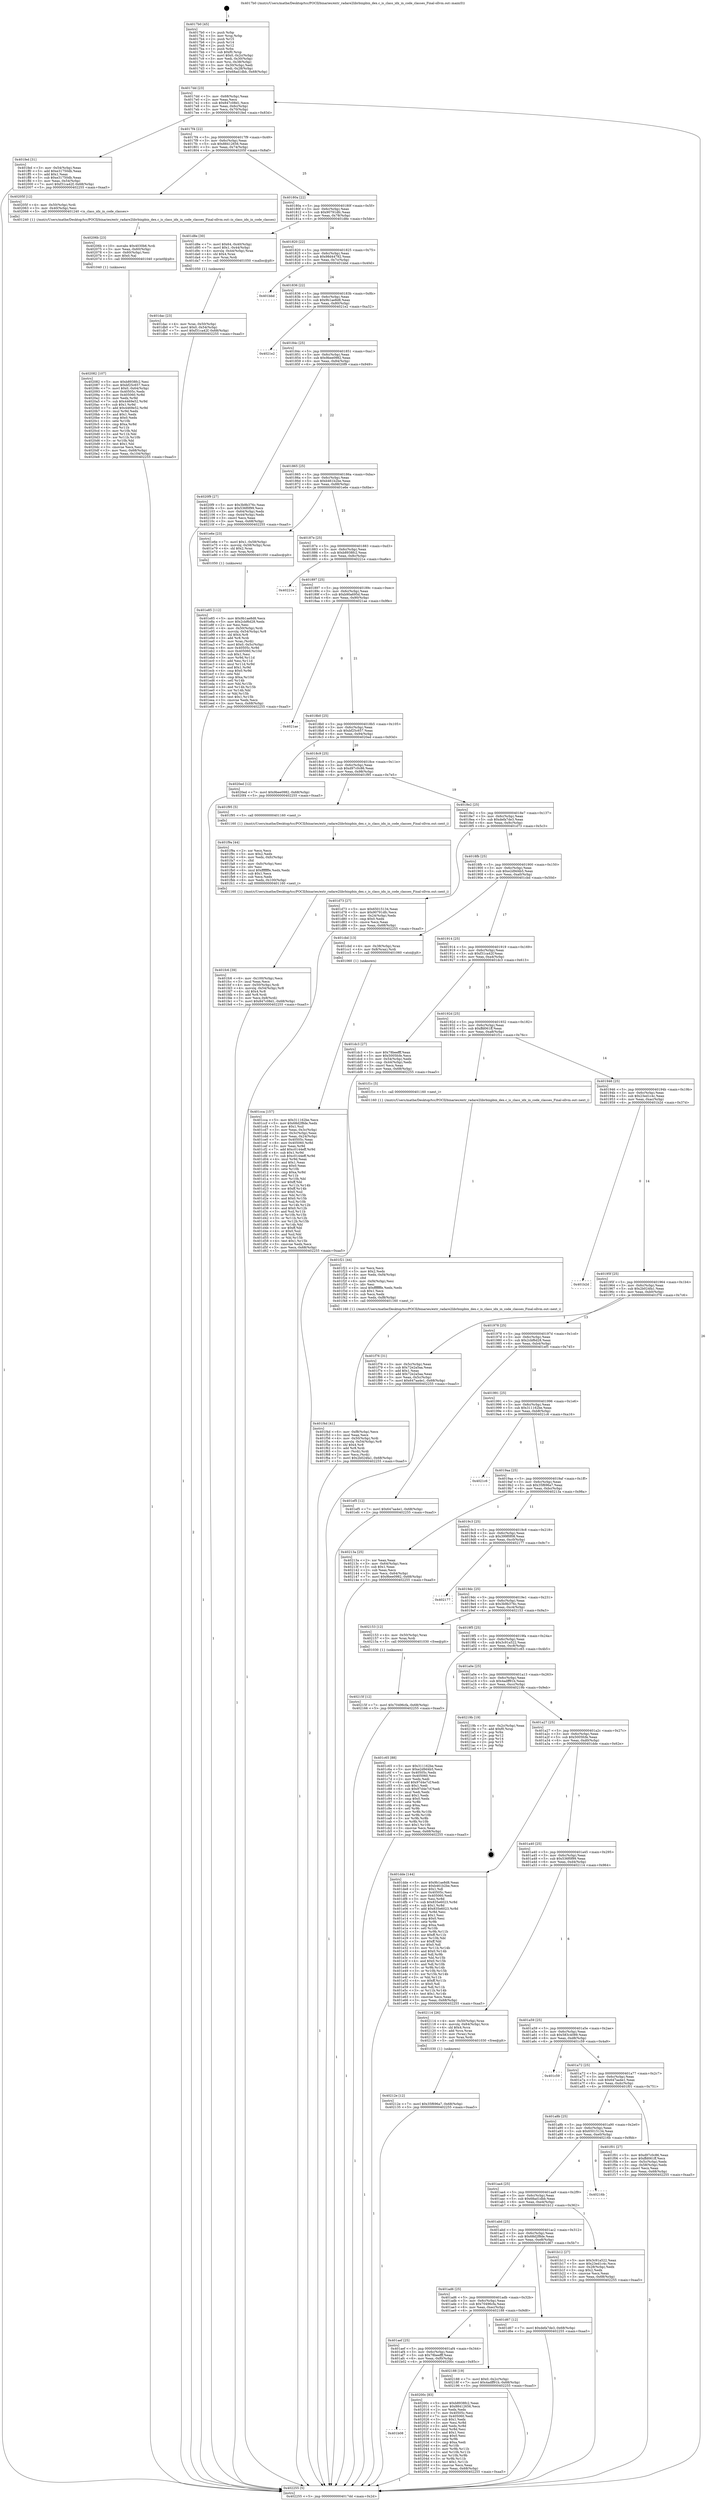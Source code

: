 digraph "0x4017b0" {
  label = "0x4017b0 (/mnt/c/Users/mathe/Desktop/tcc/POCII/binaries/extr_radare2librbinpbin_dex.c_is_class_idx_in_code_classes_Final-ollvm.out::main(0))"
  labelloc = "t"
  node[shape=record]

  Entry [label="",width=0.3,height=0.3,shape=circle,fillcolor=black,style=filled]
  "0x4017dd" [label="{
     0x4017dd [23]\l
     | [instrs]\l
     &nbsp;&nbsp;0x4017dd \<+3\>: mov -0x68(%rbp),%eax\l
     &nbsp;&nbsp;0x4017e0 \<+2\>: mov %eax,%ecx\l
     &nbsp;&nbsp;0x4017e2 \<+6\>: sub $0x847c08d1,%ecx\l
     &nbsp;&nbsp;0x4017e8 \<+3\>: mov %eax,-0x6c(%rbp)\l
     &nbsp;&nbsp;0x4017eb \<+3\>: mov %ecx,-0x70(%rbp)\l
     &nbsp;&nbsp;0x4017ee \<+6\>: je 0000000000401fed \<main+0x83d\>\l
  }"]
  "0x401fed" [label="{
     0x401fed [31]\l
     | [instrs]\l
     &nbsp;&nbsp;0x401fed \<+3\>: mov -0x54(%rbp),%eax\l
     &nbsp;&nbsp;0x401ff0 \<+5\>: add $0xe31750db,%eax\l
     &nbsp;&nbsp;0x401ff5 \<+3\>: add $0x1,%eax\l
     &nbsp;&nbsp;0x401ff8 \<+5\>: sub $0xe31750db,%eax\l
     &nbsp;&nbsp;0x401ffd \<+3\>: mov %eax,-0x54(%rbp)\l
     &nbsp;&nbsp;0x402000 \<+7\>: movl $0xf31ca42f,-0x68(%rbp)\l
     &nbsp;&nbsp;0x402007 \<+5\>: jmp 0000000000402255 \<main+0xaa5\>\l
  }"]
  "0x4017f4" [label="{
     0x4017f4 [22]\l
     | [instrs]\l
     &nbsp;&nbsp;0x4017f4 \<+5\>: jmp 00000000004017f9 \<main+0x49\>\l
     &nbsp;&nbsp;0x4017f9 \<+3\>: mov -0x6c(%rbp),%eax\l
     &nbsp;&nbsp;0x4017fc \<+5\>: sub $0x88412656,%eax\l
     &nbsp;&nbsp;0x401801 \<+3\>: mov %eax,-0x74(%rbp)\l
     &nbsp;&nbsp;0x401804 \<+6\>: je 000000000040205f \<main+0x8af\>\l
  }"]
  Exit [label="",width=0.3,height=0.3,shape=circle,fillcolor=black,style=filled,peripheries=2]
  "0x40205f" [label="{
     0x40205f [12]\l
     | [instrs]\l
     &nbsp;&nbsp;0x40205f \<+4\>: mov -0x50(%rbp),%rdi\l
     &nbsp;&nbsp;0x402063 \<+3\>: mov -0x40(%rbp),%esi\l
     &nbsp;&nbsp;0x402066 \<+5\>: call 0000000000401240 \<is_class_idx_in_code_classes\>\l
     | [calls]\l
     &nbsp;&nbsp;0x401240 \{1\} (/mnt/c/Users/mathe/Desktop/tcc/POCII/binaries/extr_radare2librbinpbin_dex.c_is_class_idx_in_code_classes_Final-ollvm.out::is_class_idx_in_code_classes)\l
  }"]
  "0x40180a" [label="{
     0x40180a [22]\l
     | [instrs]\l
     &nbsp;&nbsp;0x40180a \<+5\>: jmp 000000000040180f \<main+0x5f\>\l
     &nbsp;&nbsp;0x40180f \<+3\>: mov -0x6c(%rbp),%eax\l
     &nbsp;&nbsp;0x401812 \<+5\>: sub $0x90791dfc,%eax\l
     &nbsp;&nbsp;0x401817 \<+3\>: mov %eax,-0x78(%rbp)\l
     &nbsp;&nbsp;0x40181a \<+6\>: je 0000000000401d8e \<main+0x5de\>\l
  }"]
  "0x40215f" [label="{
     0x40215f [12]\l
     | [instrs]\l
     &nbsp;&nbsp;0x40215f \<+7\>: movl $0x70496cfa,-0x68(%rbp)\l
     &nbsp;&nbsp;0x402166 \<+5\>: jmp 0000000000402255 \<main+0xaa5\>\l
  }"]
  "0x401d8e" [label="{
     0x401d8e [30]\l
     | [instrs]\l
     &nbsp;&nbsp;0x401d8e \<+7\>: movl $0x64,-0x40(%rbp)\l
     &nbsp;&nbsp;0x401d95 \<+7\>: movl $0x1,-0x44(%rbp)\l
     &nbsp;&nbsp;0x401d9c \<+4\>: movslq -0x44(%rbp),%rax\l
     &nbsp;&nbsp;0x401da0 \<+4\>: shl $0x4,%rax\l
     &nbsp;&nbsp;0x401da4 \<+3\>: mov %rax,%rdi\l
     &nbsp;&nbsp;0x401da7 \<+5\>: call 0000000000401050 \<malloc@plt\>\l
     | [calls]\l
     &nbsp;&nbsp;0x401050 \{1\} (unknown)\l
  }"]
  "0x401820" [label="{
     0x401820 [22]\l
     | [instrs]\l
     &nbsp;&nbsp;0x401820 \<+5\>: jmp 0000000000401825 \<main+0x75\>\l
     &nbsp;&nbsp;0x401825 \<+3\>: mov -0x6c(%rbp),%eax\l
     &nbsp;&nbsp;0x401828 \<+5\>: sub $0x98d44782,%eax\l
     &nbsp;&nbsp;0x40182d \<+3\>: mov %eax,-0x7c(%rbp)\l
     &nbsp;&nbsp;0x401830 \<+6\>: je 0000000000401bbd \<main+0x40d\>\l
  }"]
  "0x40212e" [label="{
     0x40212e [12]\l
     | [instrs]\l
     &nbsp;&nbsp;0x40212e \<+7\>: movl $0x35f696a7,-0x68(%rbp)\l
     &nbsp;&nbsp;0x402135 \<+5\>: jmp 0000000000402255 \<main+0xaa5\>\l
  }"]
  "0x401bbd" [label="{
     0x401bbd\l
  }", style=dashed]
  "0x401836" [label="{
     0x401836 [22]\l
     | [instrs]\l
     &nbsp;&nbsp;0x401836 \<+5\>: jmp 000000000040183b \<main+0x8b\>\l
     &nbsp;&nbsp;0x40183b \<+3\>: mov -0x6c(%rbp),%eax\l
     &nbsp;&nbsp;0x40183e \<+5\>: sub $0x9b1ae8d8,%eax\l
     &nbsp;&nbsp;0x401843 \<+3\>: mov %eax,-0x80(%rbp)\l
     &nbsp;&nbsp;0x401846 \<+6\>: je 00000000004021e2 \<main+0xa32\>\l
  }"]
  "0x402082" [label="{
     0x402082 [107]\l
     | [instrs]\l
     &nbsp;&nbsp;0x402082 \<+5\>: mov $0xb8938fc2,%esi\l
     &nbsp;&nbsp;0x402087 \<+5\>: mov $0xbf25c657,%ecx\l
     &nbsp;&nbsp;0x40208c \<+7\>: movl $0x0,-0x64(%rbp)\l
     &nbsp;&nbsp;0x402093 \<+7\>: mov 0x40505c,%edx\l
     &nbsp;&nbsp;0x40209a \<+8\>: mov 0x405060,%r8d\l
     &nbsp;&nbsp;0x4020a2 \<+3\>: mov %edx,%r9d\l
     &nbsp;&nbsp;0x4020a5 \<+7\>: sub $0x4469e52,%r9d\l
     &nbsp;&nbsp;0x4020ac \<+4\>: sub $0x1,%r9d\l
     &nbsp;&nbsp;0x4020b0 \<+7\>: add $0x4469e52,%r9d\l
     &nbsp;&nbsp;0x4020b7 \<+4\>: imul %r9d,%edx\l
     &nbsp;&nbsp;0x4020bb \<+3\>: and $0x1,%edx\l
     &nbsp;&nbsp;0x4020be \<+3\>: cmp $0x0,%edx\l
     &nbsp;&nbsp;0x4020c1 \<+4\>: sete %r10b\l
     &nbsp;&nbsp;0x4020c5 \<+4\>: cmp $0xa,%r8d\l
     &nbsp;&nbsp;0x4020c9 \<+4\>: setl %r11b\l
     &nbsp;&nbsp;0x4020cd \<+3\>: mov %r10b,%bl\l
     &nbsp;&nbsp;0x4020d0 \<+3\>: and %r11b,%bl\l
     &nbsp;&nbsp;0x4020d3 \<+3\>: xor %r11b,%r10b\l
     &nbsp;&nbsp;0x4020d6 \<+3\>: or %r10b,%bl\l
     &nbsp;&nbsp;0x4020d9 \<+3\>: test $0x1,%bl\l
     &nbsp;&nbsp;0x4020dc \<+3\>: cmovne %ecx,%esi\l
     &nbsp;&nbsp;0x4020df \<+3\>: mov %esi,-0x68(%rbp)\l
     &nbsp;&nbsp;0x4020e2 \<+6\>: mov %eax,-0x104(%rbp)\l
     &nbsp;&nbsp;0x4020e8 \<+5\>: jmp 0000000000402255 \<main+0xaa5\>\l
  }"]
  "0x4021e2" [label="{
     0x4021e2\l
  }", style=dashed]
  "0x40184c" [label="{
     0x40184c [25]\l
     | [instrs]\l
     &nbsp;&nbsp;0x40184c \<+5\>: jmp 0000000000401851 \<main+0xa1\>\l
     &nbsp;&nbsp;0x401851 \<+3\>: mov -0x6c(%rbp),%eax\l
     &nbsp;&nbsp;0x401854 \<+5\>: sub $0x9bee0982,%eax\l
     &nbsp;&nbsp;0x401859 \<+6\>: mov %eax,-0x84(%rbp)\l
     &nbsp;&nbsp;0x40185f \<+6\>: je 00000000004020f9 \<main+0x949\>\l
  }"]
  "0x40206b" [label="{
     0x40206b [23]\l
     | [instrs]\l
     &nbsp;&nbsp;0x40206b \<+10\>: movabs $0x4030b6,%rdi\l
     &nbsp;&nbsp;0x402075 \<+3\>: mov %eax,-0x60(%rbp)\l
     &nbsp;&nbsp;0x402078 \<+3\>: mov -0x60(%rbp),%esi\l
     &nbsp;&nbsp;0x40207b \<+2\>: mov $0x0,%al\l
     &nbsp;&nbsp;0x40207d \<+5\>: call 0000000000401040 \<printf@plt\>\l
     | [calls]\l
     &nbsp;&nbsp;0x401040 \{1\} (unknown)\l
  }"]
  "0x4020f9" [label="{
     0x4020f9 [27]\l
     | [instrs]\l
     &nbsp;&nbsp;0x4020f9 \<+5\>: mov $0x3b9b376c,%eax\l
     &nbsp;&nbsp;0x4020fe \<+5\>: mov $0x536f0f99,%ecx\l
     &nbsp;&nbsp;0x402103 \<+3\>: mov -0x64(%rbp),%edx\l
     &nbsp;&nbsp;0x402106 \<+3\>: cmp -0x44(%rbp),%edx\l
     &nbsp;&nbsp;0x402109 \<+3\>: cmovl %ecx,%eax\l
     &nbsp;&nbsp;0x40210c \<+3\>: mov %eax,-0x68(%rbp)\l
     &nbsp;&nbsp;0x40210f \<+5\>: jmp 0000000000402255 \<main+0xaa5\>\l
  }"]
  "0x401865" [label="{
     0x401865 [25]\l
     | [instrs]\l
     &nbsp;&nbsp;0x401865 \<+5\>: jmp 000000000040186a \<main+0xba\>\l
     &nbsp;&nbsp;0x40186a \<+3\>: mov -0x6c(%rbp),%eax\l
     &nbsp;&nbsp;0x40186d \<+5\>: sub $0xb461b2be,%eax\l
     &nbsp;&nbsp;0x401872 \<+6\>: mov %eax,-0x88(%rbp)\l
     &nbsp;&nbsp;0x401878 \<+6\>: je 0000000000401e6e \<main+0x6be\>\l
  }"]
  "0x401b08" [label="{
     0x401b08\l
  }", style=dashed]
  "0x401e6e" [label="{
     0x401e6e [23]\l
     | [instrs]\l
     &nbsp;&nbsp;0x401e6e \<+7\>: movl $0x1,-0x58(%rbp)\l
     &nbsp;&nbsp;0x401e75 \<+4\>: movslq -0x58(%rbp),%rax\l
     &nbsp;&nbsp;0x401e79 \<+4\>: shl $0x2,%rax\l
     &nbsp;&nbsp;0x401e7d \<+3\>: mov %rax,%rdi\l
     &nbsp;&nbsp;0x401e80 \<+5\>: call 0000000000401050 \<malloc@plt\>\l
     | [calls]\l
     &nbsp;&nbsp;0x401050 \{1\} (unknown)\l
  }"]
  "0x40187e" [label="{
     0x40187e [25]\l
     | [instrs]\l
     &nbsp;&nbsp;0x40187e \<+5\>: jmp 0000000000401883 \<main+0xd3\>\l
     &nbsp;&nbsp;0x401883 \<+3\>: mov -0x6c(%rbp),%eax\l
     &nbsp;&nbsp;0x401886 \<+5\>: sub $0xb8938fc2,%eax\l
     &nbsp;&nbsp;0x40188b \<+6\>: mov %eax,-0x8c(%rbp)\l
     &nbsp;&nbsp;0x401891 \<+6\>: je 000000000040221e \<main+0xa6e\>\l
  }"]
  "0x40200c" [label="{
     0x40200c [83]\l
     | [instrs]\l
     &nbsp;&nbsp;0x40200c \<+5\>: mov $0xb8938fc2,%eax\l
     &nbsp;&nbsp;0x402011 \<+5\>: mov $0x88412656,%ecx\l
     &nbsp;&nbsp;0x402016 \<+2\>: xor %edx,%edx\l
     &nbsp;&nbsp;0x402018 \<+7\>: mov 0x40505c,%esi\l
     &nbsp;&nbsp;0x40201f \<+7\>: mov 0x405060,%edi\l
     &nbsp;&nbsp;0x402026 \<+3\>: sub $0x1,%edx\l
     &nbsp;&nbsp;0x402029 \<+3\>: mov %esi,%r8d\l
     &nbsp;&nbsp;0x40202c \<+3\>: add %edx,%r8d\l
     &nbsp;&nbsp;0x40202f \<+4\>: imul %r8d,%esi\l
     &nbsp;&nbsp;0x402033 \<+3\>: and $0x1,%esi\l
     &nbsp;&nbsp;0x402036 \<+3\>: cmp $0x0,%esi\l
     &nbsp;&nbsp;0x402039 \<+4\>: sete %r9b\l
     &nbsp;&nbsp;0x40203d \<+3\>: cmp $0xa,%edi\l
     &nbsp;&nbsp;0x402040 \<+4\>: setl %r10b\l
     &nbsp;&nbsp;0x402044 \<+3\>: mov %r9b,%r11b\l
     &nbsp;&nbsp;0x402047 \<+3\>: and %r10b,%r11b\l
     &nbsp;&nbsp;0x40204a \<+3\>: xor %r10b,%r9b\l
     &nbsp;&nbsp;0x40204d \<+3\>: or %r9b,%r11b\l
     &nbsp;&nbsp;0x402050 \<+4\>: test $0x1,%r11b\l
     &nbsp;&nbsp;0x402054 \<+3\>: cmovne %ecx,%eax\l
     &nbsp;&nbsp;0x402057 \<+3\>: mov %eax,-0x68(%rbp)\l
     &nbsp;&nbsp;0x40205a \<+5\>: jmp 0000000000402255 \<main+0xaa5\>\l
  }"]
  "0x40221e" [label="{
     0x40221e\l
  }", style=dashed]
  "0x401897" [label="{
     0x401897 [25]\l
     | [instrs]\l
     &nbsp;&nbsp;0x401897 \<+5\>: jmp 000000000040189c \<main+0xec\>\l
     &nbsp;&nbsp;0x40189c \<+3\>: mov -0x6c(%rbp),%eax\l
     &nbsp;&nbsp;0x40189f \<+5\>: sub $0xb90a695d,%eax\l
     &nbsp;&nbsp;0x4018a4 \<+6\>: mov %eax,-0x90(%rbp)\l
     &nbsp;&nbsp;0x4018aa \<+6\>: je 00000000004021ae \<main+0x9fe\>\l
  }"]
  "0x401aef" [label="{
     0x401aef [25]\l
     | [instrs]\l
     &nbsp;&nbsp;0x401aef \<+5\>: jmp 0000000000401af4 \<main+0x344\>\l
     &nbsp;&nbsp;0x401af4 \<+3\>: mov -0x6c(%rbp),%eax\l
     &nbsp;&nbsp;0x401af7 \<+5\>: sub $0x78beefff,%eax\l
     &nbsp;&nbsp;0x401afc \<+6\>: mov %eax,-0xf0(%rbp)\l
     &nbsp;&nbsp;0x401b02 \<+6\>: je 000000000040200c \<main+0x85c\>\l
  }"]
  "0x4021ae" [label="{
     0x4021ae\l
  }", style=dashed]
  "0x4018b0" [label="{
     0x4018b0 [25]\l
     | [instrs]\l
     &nbsp;&nbsp;0x4018b0 \<+5\>: jmp 00000000004018b5 \<main+0x105\>\l
     &nbsp;&nbsp;0x4018b5 \<+3\>: mov -0x6c(%rbp),%eax\l
     &nbsp;&nbsp;0x4018b8 \<+5\>: sub $0xbf25c657,%eax\l
     &nbsp;&nbsp;0x4018bd \<+6\>: mov %eax,-0x94(%rbp)\l
     &nbsp;&nbsp;0x4018c3 \<+6\>: je 00000000004020ed \<main+0x93d\>\l
  }"]
  "0x402188" [label="{
     0x402188 [19]\l
     | [instrs]\l
     &nbsp;&nbsp;0x402188 \<+7\>: movl $0x0,-0x2c(%rbp)\l
     &nbsp;&nbsp;0x40218f \<+7\>: movl $0x4adff91b,-0x68(%rbp)\l
     &nbsp;&nbsp;0x402196 \<+5\>: jmp 0000000000402255 \<main+0xaa5\>\l
  }"]
  "0x4020ed" [label="{
     0x4020ed [12]\l
     | [instrs]\l
     &nbsp;&nbsp;0x4020ed \<+7\>: movl $0x9bee0982,-0x68(%rbp)\l
     &nbsp;&nbsp;0x4020f4 \<+5\>: jmp 0000000000402255 \<main+0xaa5\>\l
  }"]
  "0x4018c9" [label="{
     0x4018c9 [25]\l
     | [instrs]\l
     &nbsp;&nbsp;0x4018c9 \<+5\>: jmp 00000000004018ce \<main+0x11e\>\l
     &nbsp;&nbsp;0x4018ce \<+3\>: mov -0x6c(%rbp),%eax\l
     &nbsp;&nbsp;0x4018d1 \<+5\>: sub $0xd97c0c86,%eax\l
     &nbsp;&nbsp;0x4018d6 \<+6\>: mov %eax,-0x98(%rbp)\l
     &nbsp;&nbsp;0x4018dc \<+6\>: je 0000000000401f95 \<main+0x7e5\>\l
  }"]
  "0x401fc6" [label="{
     0x401fc6 [39]\l
     | [instrs]\l
     &nbsp;&nbsp;0x401fc6 \<+6\>: mov -0x100(%rbp),%ecx\l
     &nbsp;&nbsp;0x401fcc \<+3\>: imul %eax,%ecx\l
     &nbsp;&nbsp;0x401fcf \<+4\>: mov -0x50(%rbp),%rdi\l
     &nbsp;&nbsp;0x401fd3 \<+4\>: movslq -0x54(%rbp),%r8\l
     &nbsp;&nbsp;0x401fd7 \<+4\>: shl $0x4,%r8\l
     &nbsp;&nbsp;0x401fdb \<+3\>: add %r8,%rdi\l
     &nbsp;&nbsp;0x401fde \<+3\>: mov %ecx,0x8(%rdi)\l
     &nbsp;&nbsp;0x401fe1 \<+7\>: movl $0x847c08d1,-0x68(%rbp)\l
     &nbsp;&nbsp;0x401fe8 \<+5\>: jmp 0000000000402255 \<main+0xaa5\>\l
  }"]
  "0x401f95" [label="{
     0x401f95 [5]\l
     | [instrs]\l
     &nbsp;&nbsp;0x401f95 \<+5\>: call 0000000000401160 \<next_i\>\l
     | [calls]\l
     &nbsp;&nbsp;0x401160 \{1\} (/mnt/c/Users/mathe/Desktop/tcc/POCII/binaries/extr_radare2librbinpbin_dex.c_is_class_idx_in_code_classes_Final-ollvm.out::next_i)\l
  }"]
  "0x4018e2" [label="{
     0x4018e2 [25]\l
     | [instrs]\l
     &nbsp;&nbsp;0x4018e2 \<+5\>: jmp 00000000004018e7 \<main+0x137\>\l
     &nbsp;&nbsp;0x4018e7 \<+3\>: mov -0x6c(%rbp),%eax\l
     &nbsp;&nbsp;0x4018ea \<+5\>: sub $0xdefa7de3,%eax\l
     &nbsp;&nbsp;0x4018ef \<+6\>: mov %eax,-0x9c(%rbp)\l
     &nbsp;&nbsp;0x4018f5 \<+6\>: je 0000000000401d73 \<main+0x5c3\>\l
  }"]
  "0x401f9a" [label="{
     0x401f9a [44]\l
     | [instrs]\l
     &nbsp;&nbsp;0x401f9a \<+2\>: xor %ecx,%ecx\l
     &nbsp;&nbsp;0x401f9c \<+5\>: mov $0x2,%edx\l
     &nbsp;&nbsp;0x401fa1 \<+6\>: mov %edx,-0xfc(%rbp)\l
     &nbsp;&nbsp;0x401fa7 \<+1\>: cltd\l
     &nbsp;&nbsp;0x401fa8 \<+6\>: mov -0xfc(%rbp),%esi\l
     &nbsp;&nbsp;0x401fae \<+2\>: idiv %esi\l
     &nbsp;&nbsp;0x401fb0 \<+6\>: imul $0xfffffffe,%edx,%edx\l
     &nbsp;&nbsp;0x401fb6 \<+3\>: sub $0x1,%ecx\l
     &nbsp;&nbsp;0x401fb9 \<+2\>: sub %ecx,%edx\l
     &nbsp;&nbsp;0x401fbb \<+6\>: mov %edx,-0x100(%rbp)\l
     &nbsp;&nbsp;0x401fc1 \<+5\>: call 0000000000401160 \<next_i\>\l
     | [calls]\l
     &nbsp;&nbsp;0x401160 \{1\} (/mnt/c/Users/mathe/Desktop/tcc/POCII/binaries/extr_radare2librbinpbin_dex.c_is_class_idx_in_code_classes_Final-ollvm.out::next_i)\l
  }"]
  "0x401d73" [label="{
     0x401d73 [27]\l
     | [instrs]\l
     &nbsp;&nbsp;0x401d73 \<+5\>: mov $0x65015134,%eax\l
     &nbsp;&nbsp;0x401d78 \<+5\>: mov $0x90791dfc,%ecx\l
     &nbsp;&nbsp;0x401d7d \<+3\>: mov -0x24(%rbp),%edx\l
     &nbsp;&nbsp;0x401d80 \<+3\>: cmp $0x0,%edx\l
     &nbsp;&nbsp;0x401d83 \<+3\>: cmove %ecx,%eax\l
     &nbsp;&nbsp;0x401d86 \<+3\>: mov %eax,-0x68(%rbp)\l
     &nbsp;&nbsp;0x401d89 \<+5\>: jmp 0000000000402255 \<main+0xaa5\>\l
  }"]
  "0x4018fb" [label="{
     0x4018fb [25]\l
     | [instrs]\l
     &nbsp;&nbsp;0x4018fb \<+5\>: jmp 0000000000401900 \<main+0x150\>\l
     &nbsp;&nbsp;0x401900 \<+3\>: mov -0x6c(%rbp),%eax\l
     &nbsp;&nbsp;0x401903 \<+5\>: sub $0xe2d9d4b5,%eax\l
     &nbsp;&nbsp;0x401908 \<+6\>: mov %eax,-0xa0(%rbp)\l
     &nbsp;&nbsp;0x40190e \<+6\>: je 0000000000401cbd \<main+0x50d\>\l
  }"]
  "0x401f4d" [label="{
     0x401f4d [41]\l
     | [instrs]\l
     &nbsp;&nbsp;0x401f4d \<+6\>: mov -0xf8(%rbp),%ecx\l
     &nbsp;&nbsp;0x401f53 \<+3\>: imul %eax,%ecx\l
     &nbsp;&nbsp;0x401f56 \<+4\>: mov -0x50(%rbp),%rdi\l
     &nbsp;&nbsp;0x401f5a \<+4\>: movslq -0x54(%rbp),%r8\l
     &nbsp;&nbsp;0x401f5e \<+4\>: shl $0x4,%r8\l
     &nbsp;&nbsp;0x401f62 \<+3\>: add %r8,%rdi\l
     &nbsp;&nbsp;0x401f65 \<+3\>: mov (%rdi),%rdi\l
     &nbsp;&nbsp;0x401f68 \<+2\>: mov %ecx,(%rdi)\l
     &nbsp;&nbsp;0x401f6a \<+7\>: movl $0x2b024fa1,-0x68(%rbp)\l
     &nbsp;&nbsp;0x401f71 \<+5\>: jmp 0000000000402255 \<main+0xaa5\>\l
  }"]
  "0x401cbd" [label="{
     0x401cbd [13]\l
     | [instrs]\l
     &nbsp;&nbsp;0x401cbd \<+4\>: mov -0x38(%rbp),%rax\l
     &nbsp;&nbsp;0x401cc1 \<+4\>: mov 0x8(%rax),%rdi\l
     &nbsp;&nbsp;0x401cc5 \<+5\>: call 0000000000401060 \<atoi@plt\>\l
     | [calls]\l
     &nbsp;&nbsp;0x401060 \{1\} (unknown)\l
  }"]
  "0x401914" [label="{
     0x401914 [25]\l
     | [instrs]\l
     &nbsp;&nbsp;0x401914 \<+5\>: jmp 0000000000401919 \<main+0x169\>\l
     &nbsp;&nbsp;0x401919 \<+3\>: mov -0x6c(%rbp),%eax\l
     &nbsp;&nbsp;0x40191c \<+5\>: sub $0xf31ca42f,%eax\l
     &nbsp;&nbsp;0x401921 \<+6\>: mov %eax,-0xa4(%rbp)\l
     &nbsp;&nbsp;0x401927 \<+6\>: je 0000000000401dc3 \<main+0x613\>\l
  }"]
  "0x401f21" [label="{
     0x401f21 [44]\l
     | [instrs]\l
     &nbsp;&nbsp;0x401f21 \<+2\>: xor %ecx,%ecx\l
     &nbsp;&nbsp;0x401f23 \<+5\>: mov $0x2,%edx\l
     &nbsp;&nbsp;0x401f28 \<+6\>: mov %edx,-0xf4(%rbp)\l
     &nbsp;&nbsp;0x401f2e \<+1\>: cltd\l
     &nbsp;&nbsp;0x401f2f \<+6\>: mov -0xf4(%rbp),%esi\l
     &nbsp;&nbsp;0x401f35 \<+2\>: idiv %esi\l
     &nbsp;&nbsp;0x401f37 \<+6\>: imul $0xfffffffe,%edx,%edx\l
     &nbsp;&nbsp;0x401f3d \<+3\>: sub $0x1,%ecx\l
     &nbsp;&nbsp;0x401f40 \<+2\>: sub %ecx,%edx\l
     &nbsp;&nbsp;0x401f42 \<+6\>: mov %edx,-0xf8(%rbp)\l
     &nbsp;&nbsp;0x401f48 \<+5\>: call 0000000000401160 \<next_i\>\l
     | [calls]\l
     &nbsp;&nbsp;0x401160 \{1\} (/mnt/c/Users/mathe/Desktop/tcc/POCII/binaries/extr_radare2librbinpbin_dex.c_is_class_idx_in_code_classes_Final-ollvm.out::next_i)\l
  }"]
  "0x401dc3" [label="{
     0x401dc3 [27]\l
     | [instrs]\l
     &nbsp;&nbsp;0x401dc3 \<+5\>: mov $0x78beefff,%eax\l
     &nbsp;&nbsp;0x401dc8 \<+5\>: mov $0x5005fcfe,%ecx\l
     &nbsp;&nbsp;0x401dcd \<+3\>: mov -0x54(%rbp),%edx\l
     &nbsp;&nbsp;0x401dd0 \<+3\>: cmp -0x44(%rbp),%edx\l
     &nbsp;&nbsp;0x401dd3 \<+3\>: cmovl %ecx,%eax\l
     &nbsp;&nbsp;0x401dd6 \<+3\>: mov %eax,-0x68(%rbp)\l
     &nbsp;&nbsp;0x401dd9 \<+5\>: jmp 0000000000402255 \<main+0xaa5\>\l
  }"]
  "0x40192d" [label="{
     0x40192d [25]\l
     | [instrs]\l
     &nbsp;&nbsp;0x40192d \<+5\>: jmp 0000000000401932 \<main+0x182\>\l
     &nbsp;&nbsp;0x401932 \<+3\>: mov -0x6c(%rbp),%eax\l
     &nbsp;&nbsp;0x401935 \<+5\>: sub $0xffd061ff,%eax\l
     &nbsp;&nbsp;0x40193a \<+6\>: mov %eax,-0xa8(%rbp)\l
     &nbsp;&nbsp;0x401940 \<+6\>: je 0000000000401f1c \<main+0x76c\>\l
  }"]
  "0x401e85" [label="{
     0x401e85 [112]\l
     | [instrs]\l
     &nbsp;&nbsp;0x401e85 \<+5\>: mov $0x9b1ae8d8,%ecx\l
     &nbsp;&nbsp;0x401e8a \<+5\>: mov $0x2cbf6d28,%edx\l
     &nbsp;&nbsp;0x401e8f \<+2\>: xor %esi,%esi\l
     &nbsp;&nbsp;0x401e91 \<+4\>: mov -0x50(%rbp),%rdi\l
     &nbsp;&nbsp;0x401e95 \<+4\>: movslq -0x54(%rbp),%r8\l
     &nbsp;&nbsp;0x401e99 \<+4\>: shl $0x4,%r8\l
     &nbsp;&nbsp;0x401e9d \<+3\>: add %r8,%rdi\l
     &nbsp;&nbsp;0x401ea0 \<+3\>: mov %rax,(%rdi)\l
     &nbsp;&nbsp;0x401ea3 \<+7\>: movl $0x0,-0x5c(%rbp)\l
     &nbsp;&nbsp;0x401eaa \<+8\>: mov 0x40505c,%r9d\l
     &nbsp;&nbsp;0x401eb2 \<+8\>: mov 0x405060,%r10d\l
     &nbsp;&nbsp;0x401eba \<+3\>: sub $0x1,%esi\l
     &nbsp;&nbsp;0x401ebd \<+3\>: mov %r9d,%r11d\l
     &nbsp;&nbsp;0x401ec0 \<+3\>: add %esi,%r11d\l
     &nbsp;&nbsp;0x401ec3 \<+4\>: imul %r11d,%r9d\l
     &nbsp;&nbsp;0x401ec7 \<+4\>: and $0x1,%r9d\l
     &nbsp;&nbsp;0x401ecb \<+4\>: cmp $0x0,%r9d\l
     &nbsp;&nbsp;0x401ecf \<+3\>: sete %bl\l
     &nbsp;&nbsp;0x401ed2 \<+4\>: cmp $0xa,%r10d\l
     &nbsp;&nbsp;0x401ed6 \<+4\>: setl %r14b\l
     &nbsp;&nbsp;0x401eda \<+3\>: mov %bl,%r15b\l
     &nbsp;&nbsp;0x401edd \<+3\>: and %r14b,%r15b\l
     &nbsp;&nbsp;0x401ee0 \<+3\>: xor %r14b,%bl\l
     &nbsp;&nbsp;0x401ee3 \<+3\>: or %bl,%r15b\l
     &nbsp;&nbsp;0x401ee6 \<+4\>: test $0x1,%r15b\l
     &nbsp;&nbsp;0x401eea \<+3\>: cmovne %edx,%ecx\l
     &nbsp;&nbsp;0x401eed \<+3\>: mov %ecx,-0x68(%rbp)\l
     &nbsp;&nbsp;0x401ef0 \<+5\>: jmp 0000000000402255 \<main+0xaa5\>\l
  }"]
  "0x401f1c" [label="{
     0x401f1c [5]\l
     | [instrs]\l
     &nbsp;&nbsp;0x401f1c \<+5\>: call 0000000000401160 \<next_i\>\l
     | [calls]\l
     &nbsp;&nbsp;0x401160 \{1\} (/mnt/c/Users/mathe/Desktop/tcc/POCII/binaries/extr_radare2librbinpbin_dex.c_is_class_idx_in_code_classes_Final-ollvm.out::next_i)\l
  }"]
  "0x401946" [label="{
     0x401946 [25]\l
     | [instrs]\l
     &nbsp;&nbsp;0x401946 \<+5\>: jmp 000000000040194b \<main+0x19b\>\l
     &nbsp;&nbsp;0x40194b \<+3\>: mov -0x6c(%rbp),%eax\l
     &nbsp;&nbsp;0x40194e \<+5\>: sub $0x23ed1c4c,%eax\l
     &nbsp;&nbsp;0x401953 \<+6\>: mov %eax,-0xac(%rbp)\l
     &nbsp;&nbsp;0x401959 \<+6\>: je 0000000000401b2d \<main+0x37d\>\l
  }"]
  "0x401dac" [label="{
     0x401dac [23]\l
     | [instrs]\l
     &nbsp;&nbsp;0x401dac \<+4\>: mov %rax,-0x50(%rbp)\l
     &nbsp;&nbsp;0x401db0 \<+7\>: movl $0x0,-0x54(%rbp)\l
     &nbsp;&nbsp;0x401db7 \<+7\>: movl $0xf31ca42f,-0x68(%rbp)\l
     &nbsp;&nbsp;0x401dbe \<+5\>: jmp 0000000000402255 \<main+0xaa5\>\l
  }"]
  "0x401b2d" [label="{
     0x401b2d\l
  }", style=dashed]
  "0x40195f" [label="{
     0x40195f [25]\l
     | [instrs]\l
     &nbsp;&nbsp;0x40195f \<+5\>: jmp 0000000000401964 \<main+0x1b4\>\l
     &nbsp;&nbsp;0x401964 \<+3\>: mov -0x6c(%rbp),%eax\l
     &nbsp;&nbsp;0x401967 \<+5\>: sub $0x2b024fa1,%eax\l
     &nbsp;&nbsp;0x40196c \<+6\>: mov %eax,-0xb0(%rbp)\l
     &nbsp;&nbsp;0x401972 \<+6\>: je 0000000000401f76 \<main+0x7c6\>\l
  }"]
  "0x401ad6" [label="{
     0x401ad6 [25]\l
     | [instrs]\l
     &nbsp;&nbsp;0x401ad6 \<+5\>: jmp 0000000000401adb \<main+0x32b\>\l
     &nbsp;&nbsp;0x401adb \<+3\>: mov -0x6c(%rbp),%eax\l
     &nbsp;&nbsp;0x401ade \<+5\>: sub $0x70496cfa,%eax\l
     &nbsp;&nbsp;0x401ae3 \<+6\>: mov %eax,-0xec(%rbp)\l
     &nbsp;&nbsp;0x401ae9 \<+6\>: je 0000000000402188 \<main+0x9d8\>\l
  }"]
  "0x401f76" [label="{
     0x401f76 [31]\l
     | [instrs]\l
     &nbsp;&nbsp;0x401f76 \<+3\>: mov -0x5c(%rbp),%eax\l
     &nbsp;&nbsp;0x401f79 \<+5\>: sub $0x72e2a5aa,%eax\l
     &nbsp;&nbsp;0x401f7e \<+3\>: add $0x1,%eax\l
     &nbsp;&nbsp;0x401f81 \<+5\>: add $0x72e2a5aa,%eax\l
     &nbsp;&nbsp;0x401f86 \<+3\>: mov %eax,-0x5c(%rbp)\l
     &nbsp;&nbsp;0x401f89 \<+7\>: movl $0x647aa4e1,-0x68(%rbp)\l
     &nbsp;&nbsp;0x401f90 \<+5\>: jmp 0000000000402255 \<main+0xaa5\>\l
  }"]
  "0x401978" [label="{
     0x401978 [25]\l
     | [instrs]\l
     &nbsp;&nbsp;0x401978 \<+5\>: jmp 000000000040197d \<main+0x1cd\>\l
     &nbsp;&nbsp;0x40197d \<+3\>: mov -0x6c(%rbp),%eax\l
     &nbsp;&nbsp;0x401980 \<+5\>: sub $0x2cbf6d28,%eax\l
     &nbsp;&nbsp;0x401985 \<+6\>: mov %eax,-0xb4(%rbp)\l
     &nbsp;&nbsp;0x40198b \<+6\>: je 0000000000401ef5 \<main+0x745\>\l
  }"]
  "0x401d67" [label="{
     0x401d67 [12]\l
     | [instrs]\l
     &nbsp;&nbsp;0x401d67 \<+7\>: movl $0xdefa7de3,-0x68(%rbp)\l
     &nbsp;&nbsp;0x401d6e \<+5\>: jmp 0000000000402255 \<main+0xaa5\>\l
  }"]
  "0x401ef5" [label="{
     0x401ef5 [12]\l
     | [instrs]\l
     &nbsp;&nbsp;0x401ef5 \<+7\>: movl $0x647aa4e1,-0x68(%rbp)\l
     &nbsp;&nbsp;0x401efc \<+5\>: jmp 0000000000402255 \<main+0xaa5\>\l
  }"]
  "0x401991" [label="{
     0x401991 [25]\l
     | [instrs]\l
     &nbsp;&nbsp;0x401991 \<+5\>: jmp 0000000000401996 \<main+0x1e6\>\l
     &nbsp;&nbsp;0x401996 \<+3\>: mov -0x6c(%rbp),%eax\l
     &nbsp;&nbsp;0x401999 \<+5\>: sub $0x311162be,%eax\l
     &nbsp;&nbsp;0x40199e \<+6\>: mov %eax,-0xb8(%rbp)\l
     &nbsp;&nbsp;0x4019a4 \<+6\>: je 00000000004021c6 \<main+0xa16\>\l
  }"]
  "0x401cca" [label="{
     0x401cca [157]\l
     | [instrs]\l
     &nbsp;&nbsp;0x401cca \<+5\>: mov $0x311162be,%ecx\l
     &nbsp;&nbsp;0x401ccf \<+5\>: mov $0x68d2f8de,%edx\l
     &nbsp;&nbsp;0x401cd4 \<+3\>: mov $0x1,%sil\l
     &nbsp;&nbsp;0x401cd7 \<+3\>: mov %eax,-0x3c(%rbp)\l
     &nbsp;&nbsp;0x401cda \<+3\>: mov -0x3c(%rbp),%eax\l
     &nbsp;&nbsp;0x401cdd \<+3\>: mov %eax,-0x24(%rbp)\l
     &nbsp;&nbsp;0x401ce0 \<+7\>: mov 0x40505c,%eax\l
     &nbsp;&nbsp;0x401ce7 \<+8\>: mov 0x405060,%r8d\l
     &nbsp;&nbsp;0x401cef \<+3\>: mov %eax,%r9d\l
     &nbsp;&nbsp;0x401cf2 \<+7\>: add $0xc0144eff,%r9d\l
     &nbsp;&nbsp;0x401cf9 \<+4\>: sub $0x1,%r9d\l
     &nbsp;&nbsp;0x401cfd \<+7\>: sub $0xc0144eff,%r9d\l
     &nbsp;&nbsp;0x401d04 \<+4\>: imul %r9d,%eax\l
     &nbsp;&nbsp;0x401d08 \<+3\>: and $0x1,%eax\l
     &nbsp;&nbsp;0x401d0b \<+3\>: cmp $0x0,%eax\l
     &nbsp;&nbsp;0x401d0e \<+4\>: sete %r10b\l
     &nbsp;&nbsp;0x401d12 \<+4\>: cmp $0xa,%r8d\l
     &nbsp;&nbsp;0x401d16 \<+4\>: setl %r11b\l
     &nbsp;&nbsp;0x401d1a \<+3\>: mov %r10b,%bl\l
     &nbsp;&nbsp;0x401d1d \<+3\>: xor $0xff,%bl\l
     &nbsp;&nbsp;0x401d20 \<+3\>: mov %r11b,%r14b\l
     &nbsp;&nbsp;0x401d23 \<+4\>: xor $0xff,%r14b\l
     &nbsp;&nbsp;0x401d27 \<+4\>: xor $0x0,%sil\l
     &nbsp;&nbsp;0x401d2b \<+3\>: mov %bl,%r15b\l
     &nbsp;&nbsp;0x401d2e \<+4\>: and $0x0,%r15b\l
     &nbsp;&nbsp;0x401d32 \<+3\>: and %sil,%r10b\l
     &nbsp;&nbsp;0x401d35 \<+3\>: mov %r14b,%r12b\l
     &nbsp;&nbsp;0x401d38 \<+4\>: and $0x0,%r12b\l
     &nbsp;&nbsp;0x401d3c \<+3\>: and %sil,%r11b\l
     &nbsp;&nbsp;0x401d3f \<+3\>: or %r10b,%r15b\l
     &nbsp;&nbsp;0x401d42 \<+3\>: or %r11b,%r12b\l
     &nbsp;&nbsp;0x401d45 \<+3\>: xor %r12b,%r15b\l
     &nbsp;&nbsp;0x401d48 \<+3\>: or %r14b,%bl\l
     &nbsp;&nbsp;0x401d4b \<+3\>: xor $0xff,%bl\l
     &nbsp;&nbsp;0x401d4e \<+4\>: or $0x0,%sil\l
     &nbsp;&nbsp;0x401d52 \<+3\>: and %sil,%bl\l
     &nbsp;&nbsp;0x401d55 \<+3\>: or %bl,%r15b\l
     &nbsp;&nbsp;0x401d58 \<+4\>: test $0x1,%r15b\l
     &nbsp;&nbsp;0x401d5c \<+3\>: cmovne %edx,%ecx\l
     &nbsp;&nbsp;0x401d5f \<+3\>: mov %ecx,-0x68(%rbp)\l
     &nbsp;&nbsp;0x401d62 \<+5\>: jmp 0000000000402255 \<main+0xaa5\>\l
  }"]
  "0x4021c6" [label="{
     0x4021c6\l
  }", style=dashed]
  "0x4019aa" [label="{
     0x4019aa [25]\l
     | [instrs]\l
     &nbsp;&nbsp;0x4019aa \<+5\>: jmp 00000000004019af \<main+0x1ff\>\l
     &nbsp;&nbsp;0x4019af \<+3\>: mov -0x6c(%rbp),%eax\l
     &nbsp;&nbsp;0x4019b2 \<+5\>: sub $0x35f696a7,%eax\l
     &nbsp;&nbsp;0x4019b7 \<+6\>: mov %eax,-0xbc(%rbp)\l
     &nbsp;&nbsp;0x4019bd \<+6\>: je 000000000040213a \<main+0x98a\>\l
  }"]
  "0x4017b0" [label="{
     0x4017b0 [45]\l
     | [instrs]\l
     &nbsp;&nbsp;0x4017b0 \<+1\>: push %rbp\l
     &nbsp;&nbsp;0x4017b1 \<+3\>: mov %rsp,%rbp\l
     &nbsp;&nbsp;0x4017b4 \<+2\>: push %r15\l
     &nbsp;&nbsp;0x4017b6 \<+2\>: push %r14\l
     &nbsp;&nbsp;0x4017b8 \<+2\>: push %r12\l
     &nbsp;&nbsp;0x4017ba \<+1\>: push %rbx\l
     &nbsp;&nbsp;0x4017bb \<+7\>: sub $0xf0,%rsp\l
     &nbsp;&nbsp;0x4017c2 \<+7\>: movl $0x0,-0x2c(%rbp)\l
     &nbsp;&nbsp;0x4017c9 \<+3\>: mov %edi,-0x30(%rbp)\l
     &nbsp;&nbsp;0x4017cc \<+4\>: mov %rsi,-0x38(%rbp)\l
     &nbsp;&nbsp;0x4017d0 \<+3\>: mov -0x30(%rbp),%edi\l
     &nbsp;&nbsp;0x4017d3 \<+3\>: mov %edi,-0x28(%rbp)\l
     &nbsp;&nbsp;0x4017d6 \<+7\>: movl $0x68ad1dbb,-0x68(%rbp)\l
  }"]
  "0x40213a" [label="{
     0x40213a [25]\l
     | [instrs]\l
     &nbsp;&nbsp;0x40213a \<+2\>: xor %eax,%eax\l
     &nbsp;&nbsp;0x40213c \<+3\>: mov -0x64(%rbp),%ecx\l
     &nbsp;&nbsp;0x40213f \<+3\>: sub $0x1,%eax\l
     &nbsp;&nbsp;0x402142 \<+2\>: sub %eax,%ecx\l
     &nbsp;&nbsp;0x402144 \<+3\>: mov %ecx,-0x64(%rbp)\l
     &nbsp;&nbsp;0x402147 \<+7\>: movl $0x9bee0982,-0x68(%rbp)\l
     &nbsp;&nbsp;0x40214e \<+5\>: jmp 0000000000402255 \<main+0xaa5\>\l
  }"]
  "0x4019c3" [label="{
     0x4019c3 [25]\l
     | [instrs]\l
     &nbsp;&nbsp;0x4019c3 \<+5\>: jmp 00000000004019c8 \<main+0x218\>\l
     &nbsp;&nbsp;0x4019c8 \<+3\>: mov -0x6c(%rbp),%eax\l
     &nbsp;&nbsp;0x4019cb \<+5\>: sub $0x399f0f08,%eax\l
     &nbsp;&nbsp;0x4019d0 \<+6\>: mov %eax,-0xc0(%rbp)\l
     &nbsp;&nbsp;0x4019d6 \<+6\>: je 0000000000402177 \<main+0x9c7\>\l
  }"]
  "0x402255" [label="{
     0x402255 [5]\l
     | [instrs]\l
     &nbsp;&nbsp;0x402255 \<+5\>: jmp 00000000004017dd \<main+0x2d\>\l
  }"]
  "0x402177" [label="{
     0x402177\l
  }", style=dashed]
  "0x4019dc" [label="{
     0x4019dc [25]\l
     | [instrs]\l
     &nbsp;&nbsp;0x4019dc \<+5\>: jmp 00000000004019e1 \<main+0x231\>\l
     &nbsp;&nbsp;0x4019e1 \<+3\>: mov -0x6c(%rbp),%eax\l
     &nbsp;&nbsp;0x4019e4 \<+5\>: sub $0x3b9b376c,%eax\l
     &nbsp;&nbsp;0x4019e9 \<+6\>: mov %eax,-0xc4(%rbp)\l
     &nbsp;&nbsp;0x4019ef \<+6\>: je 0000000000402153 \<main+0x9a3\>\l
  }"]
  "0x401abd" [label="{
     0x401abd [25]\l
     | [instrs]\l
     &nbsp;&nbsp;0x401abd \<+5\>: jmp 0000000000401ac2 \<main+0x312\>\l
     &nbsp;&nbsp;0x401ac2 \<+3\>: mov -0x6c(%rbp),%eax\l
     &nbsp;&nbsp;0x401ac5 \<+5\>: sub $0x68d2f8de,%eax\l
     &nbsp;&nbsp;0x401aca \<+6\>: mov %eax,-0xe8(%rbp)\l
     &nbsp;&nbsp;0x401ad0 \<+6\>: je 0000000000401d67 \<main+0x5b7\>\l
  }"]
  "0x402153" [label="{
     0x402153 [12]\l
     | [instrs]\l
     &nbsp;&nbsp;0x402153 \<+4\>: mov -0x50(%rbp),%rax\l
     &nbsp;&nbsp;0x402157 \<+3\>: mov %rax,%rdi\l
     &nbsp;&nbsp;0x40215a \<+5\>: call 0000000000401030 \<free@plt\>\l
     | [calls]\l
     &nbsp;&nbsp;0x401030 \{1\} (unknown)\l
  }"]
  "0x4019f5" [label="{
     0x4019f5 [25]\l
     | [instrs]\l
     &nbsp;&nbsp;0x4019f5 \<+5\>: jmp 00000000004019fa \<main+0x24a\>\l
     &nbsp;&nbsp;0x4019fa \<+3\>: mov -0x6c(%rbp),%eax\l
     &nbsp;&nbsp;0x4019fd \<+5\>: sub $0x3c91a522,%eax\l
     &nbsp;&nbsp;0x401a02 \<+6\>: mov %eax,-0xc8(%rbp)\l
     &nbsp;&nbsp;0x401a08 \<+6\>: je 0000000000401c65 \<main+0x4b5\>\l
  }"]
  "0x401b12" [label="{
     0x401b12 [27]\l
     | [instrs]\l
     &nbsp;&nbsp;0x401b12 \<+5\>: mov $0x3c91a522,%eax\l
     &nbsp;&nbsp;0x401b17 \<+5\>: mov $0x23ed1c4c,%ecx\l
     &nbsp;&nbsp;0x401b1c \<+3\>: mov -0x28(%rbp),%edx\l
     &nbsp;&nbsp;0x401b1f \<+3\>: cmp $0x2,%edx\l
     &nbsp;&nbsp;0x401b22 \<+3\>: cmovne %ecx,%eax\l
     &nbsp;&nbsp;0x401b25 \<+3\>: mov %eax,-0x68(%rbp)\l
     &nbsp;&nbsp;0x401b28 \<+5\>: jmp 0000000000402255 \<main+0xaa5\>\l
  }"]
  "0x401c65" [label="{
     0x401c65 [88]\l
     | [instrs]\l
     &nbsp;&nbsp;0x401c65 \<+5\>: mov $0x311162be,%eax\l
     &nbsp;&nbsp;0x401c6a \<+5\>: mov $0xe2d9d4b5,%ecx\l
     &nbsp;&nbsp;0x401c6f \<+7\>: mov 0x40505c,%edx\l
     &nbsp;&nbsp;0x401c76 \<+7\>: mov 0x405060,%esi\l
     &nbsp;&nbsp;0x401c7d \<+2\>: mov %edx,%edi\l
     &nbsp;&nbsp;0x401c7f \<+6\>: add $0x97d4e7cf,%edi\l
     &nbsp;&nbsp;0x401c85 \<+3\>: sub $0x1,%edi\l
     &nbsp;&nbsp;0x401c88 \<+6\>: sub $0x97d4e7cf,%edi\l
     &nbsp;&nbsp;0x401c8e \<+3\>: imul %edi,%edx\l
     &nbsp;&nbsp;0x401c91 \<+3\>: and $0x1,%edx\l
     &nbsp;&nbsp;0x401c94 \<+3\>: cmp $0x0,%edx\l
     &nbsp;&nbsp;0x401c97 \<+4\>: sete %r8b\l
     &nbsp;&nbsp;0x401c9b \<+3\>: cmp $0xa,%esi\l
     &nbsp;&nbsp;0x401c9e \<+4\>: setl %r9b\l
     &nbsp;&nbsp;0x401ca2 \<+3\>: mov %r8b,%r10b\l
     &nbsp;&nbsp;0x401ca5 \<+3\>: and %r9b,%r10b\l
     &nbsp;&nbsp;0x401ca8 \<+3\>: xor %r9b,%r8b\l
     &nbsp;&nbsp;0x401cab \<+3\>: or %r8b,%r10b\l
     &nbsp;&nbsp;0x401cae \<+4\>: test $0x1,%r10b\l
     &nbsp;&nbsp;0x401cb2 \<+3\>: cmovne %ecx,%eax\l
     &nbsp;&nbsp;0x401cb5 \<+3\>: mov %eax,-0x68(%rbp)\l
     &nbsp;&nbsp;0x401cb8 \<+5\>: jmp 0000000000402255 \<main+0xaa5\>\l
  }"]
  "0x401a0e" [label="{
     0x401a0e [25]\l
     | [instrs]\l
     &nbsp;&nbsp;0x401a0e \<+5\>: jmp 0000000000401a13 \<main+0x263\>\l
     &nbsp;&nbsp;0x401a13 \<+3\>: mov -0x6c(%rbp),%eax\l
     &nbsp;&nbsp;0x401a16 \<+5\>: sub $0x4adff91b,%eax\l
     &nbsp;&nbsp;0x401a1b \<+6\>: mov %eax,-0xcc(%rbp)\l
     &nbsp;&nbsp;0x401a21 \<+6\>: je 000000000040219b \<main+0x9eb\>\l
  }"]
  "0x401aa4" [label="{
     0x401aa4 [25]\l
     | [instrs]\l
     &nbsp;&nbsp;0x401aa4 \<+5\>: jmp 0000000000401aa9 \<main+0x2f9\>\l
     &nbsp;&nbsp;0x401aa9 \<+3\>: mov -0x6c(%rbp),%eax\l
     &nbsp;&nbsp;0x401aac \<+5\>: sub $0x68ad1dbb,%eax\l
     &nbsp;&nbsp;0x401ab1 \<+6\>: mov %eax,-0xe4(%rbp)\l
     &nbsp;&nbsp;0x401ab7 \<+6\>: je 0000000000401b12 \<main+0x362\>\l
  }"]
  "0x40219b" [label="{
     0x40219b [19]\l
     | [instrs]\l
     &nbsp;&nbsp;0x40219b \<+3\>: mov -0x2c(%rbp),%eax\l
     &nbsp;&nbsp;0x40219e \<+7\>: add $0xf0,%rsp\l
     &nbsp;&nbsp;0x4021a5 \<+1\>: pop %rbx\l
     &nbsp;&nbsp;0x4021a6 \<+2\>: pop %r12\l
     &nbsp;&nbsp;0x4021a8 \<+2\>: pop %r14\l
     &nbsp;&nbsp;0x4021aa \<+2\>: pop %r15\l
     &nbsp;&nbsp;0x4021ac \<+1\>: pop %rbp\l
     &nbsp;&nbsp;0x4021ad \<+1\>: ret\l
  }"]
  "0x401a27" [label="{
     0x401a27 [25]\l
     | [instrs]\l
     &nbsp;&nbsp;0x401a27 \<+5\>: jmp 0000000000401a2c \<main+0x27c\>\l
     &nbsp;&nbsp;0x401a2c \<+3\>: mov -0x6c(%rbp),%eax\l
     &nbsp;&nbsp;0x401a2f \<+5\>: sub $0x5005fcfe,%eax\l
     &nbsp;&nbsp;0x401a34 \<+6\>: mov %eax,-0xd0(%rbp)\l
     &nbsp;&nbsp;0x401a3a \<+6\>: je 0000000000401dde \<main+0x62e\>\l
  }"]
  "0x40216b" [label="{
     0x40216b\l
  }", style=dashed]
  "0x401dde" [label="{
     0x401dde [144]\l
     | [instrs]\l
     &nbsp;&nbsp;0x401dde \<+5\>: mov $0x9b1ae8d8,%eax\l
     &nbsp;&nbsp;0x401de3 \<+5\>: mov $0xb461b2be,%ecx\l
     &nbsp;&nbsp;0x401de8 \<+2\>: mov $0x1,%dl\l
     &nbsp;&nbsp;0x401dea \<+7\>: mov 0x40505c,%esi\l
     &nbsp;&nbsp;0x401df1 \<+7\>: mov 0x405060,%edi\l
     &nbsp;&nbsp;0x401df8 \<+3\>: mov %esi,%r8d\l
     &nbsp;&nbsp;0x401dfb \<+7\>: sub $0x835e6023,%r8d\l
     &nbsp;&nbsp;0x401e02 \<+4\>: sub $0x1,%r8d\l
     &nbsp;&nbsp;0x401e06 \<+7\>: add $0x835e6023,%r8d\l
     &nbsp;&nbsp;0x401e0d \<+4\>: imul %r8d,%esi\l
     &nbsp;&nbsp;0x401e11 \<+3\>: and $0x1,%esi\l
     &nbsp;&nbsp;0x401e14 \<+3\>: cmp $0x0,%esi\l
     &nbsp;&nbsp;0x401e17 \<+4\>: sete %r9b\l
     &nbsp;&nbsp;0x401e1b \<+3\>: cmp $0xa,%edi\l
     &nbsp;&nbsp;0x401e1e \<+4\>: setl %r10b\l
     &nbsp;&nbsp;0x401e22 \<+3\>: mov %r9b,%r11b\l
     &nbsp;&nbsp;0x401e25 \<+4\>: xor $0xff,%r11b\l
     &nbsp;&nbsp;0x401e29 \<+3\>: mov %r10b,%bl\l
     &nbsp;&nbsp;0x401e2c \<+3\>: xor $0xff,%bl\l
     &nbsp;&nbsp;0x401e2f \<+3\>: xor $0x0,%dl\l
     &nbsp;&nbsp;0x401e32 \<+3\>: mov %r11b,%r14b\l
     &nbsp;&nbsp;0x401e35 \<+4\>: and $0x0,%r14b\l
     &nbsp;&nbsp;0x401e39 \<+3\>: and %dl,%r9b\l
     &nbsp;&nbsp;0x401e3c \<+3\>: mov %bl,%r15b\l
     &nbsp;&nbsp;0x401e3f \<+4\>: and $0x0,%r15b\l
     &nbsp;&nbsp;0x401e43 \<+3\>: and %dl,%r10b\l
     &nbsp;&nbsp;0x401e46 \<+3\>: or %r9b,%r14b\l
     &nbsp;&nbsp;0x401e49 \<+3\>: or %r10b,%r15b\l
     &nbsp;&nbsp;0x401e4c \<+3\>: xor %r15b,%r14b\l
     &nbsp;&nbsp;0x401e4f \<+3\>: or %bl,%r11b\l
     &nbsp;&nbsp;0x401e52 \<+4\>: xor $0xff,%r11b\l
     &nbsp;&nbsp;0x401e56 \<+3\>: or $0x0,%dl\l
     &nbsp;&nbsp;0x401e59 \<+3\>: and %dl,%r11b\l
     &nbsp;&nbsp;0x401e5c \<+3\>: or %r11b,%r14b\l
     &nbsp;&nbsp;0x401e5f \<+4\>: test $0x1,%r14b\l
     &nbsp;&nbsp;0x401e63 \<+3\>: cmovne %ecx,%eax\l
     &nbsp;&nbsp;0x401e66 \<+3\>: mov %eax,-0x68(%rbp)\l
     &nbsp;&nbsp;0x401e69 \<+5\>: jmp 0000000000402255 \<main+0xaa5\>\l
  }"]
  "0x401a40" [label="{
     0x401a40 [25]\l
     | [instrs]\l
     &nbsp;&nbsp;0x401a40 \<+5\>: jmp 0000000000401a45 \<main+0x295\>\l
     &nbsp;&nbsp;0x401a45 \<+3\>: mov -0x6c(%rbp),%eax\l
     &nbsp;&nbsp;0x401a48 \<+5\>: sub $0x536f0f99,%eax\l
     &nbsp;&nbsp;0x401a4d \<+6\>: mov %eax,-0xd4(%rbp)\l
     &nbsp;&nbsp;0x401a53 \<+6\>: je 0000000000402114 \<main+0x964\>\l
  }"]
  "0x401a8b" [label="{
     0x401a8b [25]\l
     | [instrs]\l
     &nbsp;&nbsp;0x401a8b \<+5\>: jmp 0000000000401a90 \<main+0x2e0\>\l
     &nbsp;&nbsp;0x401a90 \<+3\>: mov -0x6c(%rbp),%eax\l
     &nbsp;&nbsp;0x401a93 \<+5\>: sub $0x65015134,%eax\l
     &nbsp;&nbsp;0x401a98 \<+6\>: mov %eax,-0xe0(%rbp)\l
     &nbsp;&nbsp;0x401a9e \<+6\>: je 000000000040216b \<main+0x9bb\>\l
  }"]
  "0x402114" [label="{
     0x402114 [26]\l
     | [instrs]\l
     &nbsp;&nbsp;0x402114 \<+4\>: mov -0x50(%rbp),%rax\l
     &nbsp;&nbsp;0x402118 \<+4\>: movslq -0x64(%rbp),%rcx\l
     &nbsp;&nbsp;0x40211c \<+4\>: shl $0x4,%rcx\l
     &nbsp;&nbsp;0x402120 \<+3\>: add %rcx,%rax\l
     &nbsp;&nbsp;0x402123 \<+3\>: mov (%rax),%rax\l
     &nbsp;&nbsp;0x402126 \<+3\>: mov %rax,%rdi\l
     &nbsp;&nbsp;0x402129 \<+5\>: call 0000000000401030 \<free@plt\>\l
     | [calls]\l
     &nbsp;&nbsp;0x401030 \{1\} (unknown)\l
  }"]
  "0x401a59" [label="{
     0x401a59 [25]\l
     | [instrs]\l
     &nbsp;&nbsp;0x401a59 \<+5\>: jmp 0000000000401a5e \<main+0x2ae\>\l
     &nbsp;&nbsp;0x401a5e \<+3\>: mov -0x6c(%rbp),%eax\l
     &nbsp;&nbsp;0x401a61 \<+5\>: sub $0x583c4089,%eax\l
     &nbsp;&nbsp;0x401a66 \<+6\>: mov %eax,-0xd8(%rbp)\l
     &nbsp;&nbsp;0x401a6c \<+6\>: je 0000000000401c59 \<main+0x4a9\>\l
  }"]
  "0x401f01" [label="{
     0x401f01 [27]\l
     | [instrs]\l
     &nbsp;&nbsp;0x401f01 \<+5\>: mov $0xd97c0c86,%eax\l
     &nbsp;&nbsp;0x401f06 \<+5\>: mov $0xffd061ff,%ecx\l
     &nbsp;&nbsp;0x401f0b \<+3\>: mov -0x5c(%rbp),%edx\l
     &nbsp;&nbsp;0x401f0e \<+3\>: cmp -0x58(%rbp),%edx\l
     &nbsp;&nbsp;0x401f11 \<+3\>: cmovl %ecx,%eax\l
     &nbsp;&nbsp;0x401f14 \<+3\>: mov %eax,-0x68(%rbp)\l
     &nbsp;&nbsp;0x401f17 \<+5\>: jmp 0000000000402255 \<main+0xaa5\>\l
  }"]
  "0x401c59" [label="{
     0x401c59\l
  }", style=dashed]
  "0x401a72" [label="{
     0x401a72 [25]\l
     | [instrs]\l
     &nbsp;&nbsp;0x401a72 \<+5\>: jmp 0000000000401a77 \<main+0x2c7\>\l
     &nbsp;&nbsp;0x401a77 \<+3\>: mov -0x6c(%rbp),%eax\l
     &nbsp;&nbsp;0x401a7a \<+5\>: sub $0x647aa4e1,%eax\l
     &nbsp;&nbsp;0x401a7f \<+6\>: mov %eax,-0xdc(%rbp)\l
     &nbsp;&nbsp;0x401a85 \<+6\>: je 0000000000401f01 \<main+0x751\>\l
  }"]
  Entry -> "0x4017b0" [label=" 1"]
  "0x4017dd" -> "0x401fed" [label=" 1"]
  "0x4017dd" -> "0x4017f4" [label=" 26"]
  "0x40219b" -> Exit [label=" 1"]
  "0x4017f4" -> "0x40205f" [label=" 1"]
  "0x4017f4" -> "0x40180a" [label=" 25"]
  "0x402188" -> "0x402255" [label=" 1"]
  "0x40180a" -> "0x401d8e" [label=" 1"]
  "0x40180a" -> "0x401820" [label=" 24"]
  "0x40215f" -> "0x402255" [label=" 1"]
  "0x401820" -> "0x401bbd" [label=" 0"]
  "0x401820" -> "0x401836" [label=" 24"]
  "0x402153" -> "0x40215f" [label=" 1"]
  "0x401836" -> "0x4021e2" [label=" 0"]
  "0x401836" -> "0x40184c" [label=" 24"]
  "0x40213a" -> "0x402255" [label=" 1"]
  "0x40184c" -> "0x4020f9" [label=" 2"]
  "0x40184c" -> "0x401865" [label=" 22"]
  "0x40212e" -> "0x402255" [label=" 1"]
  "0x401865" -> "0x401e6e" [label=" 1"]
  "0x401865" -> "0x40187e" [label=" 21"]
  "0x402114" -> "0x40212e" [label=" 1"]
  "0x40187e" -> "0x40221e" [label=" 0"]
  "0x40187e" -> "0x401897" [label=" 21"]
  "0x4020f9" -> "0x402255" [label=" 2"]
  "0x401897" -> "0x4021ae" [label=" 0"]
  "0x401897" -> "0x4018b0" [label=" 21"]
  "0x402082" -> "0x402255" [label=" 1"]
  "0x4018b0" -> "0x4020ed" [label=" 1"]
  "0x4018b0" -> "0x4018c9" [label=" 20"]
  "0x40206b" -> "0x402082" [label=" 1"]
  "0x4018c9" -> "0x401f95" [label=" 1"]
  "0x4018c9" -> "0x4018e2" [label=" 19"]
  "0x40200c" -> "0x402255" [label=" 1"]
  "0x4018e2" -> "0x401d73" [label=" 1"]
  "0x4018e2" -> "0x4018fb" [label=" 18"]
  "0x401aef" -> "0x401b08" [label=" 0"]
  "0x4018fb" -> "0x401cbd" [label=" 1"]
  "0x4018fb" -> "0x401914" [label=" 17"]
  "0x401aef" -> "0x40200c" [label=" 1"]
  "0x401914" -> "0x401dc3" [label=" 2"]
  "0x401914" -> "0x40192d" [label=" 15"]
  "0x4020ed" -> "0x402255" [label=" 1"]
  "0x40192d" -> "0x401f1c" [label=" 1"]
  "0x40192d" -> "0x401946" [label=" 14"]
  "0x401ad6" -> "0x401aef" [label=" 1"]
  "0x401946" -> "0x401b2d" [label=" 0"]
  "0x401946" -> "0x40195f" [label=" 14"]
  "0x401ad6" -> "0x402188" [label=" 1"]
  "0x40195f" -> "0x401f76" [label=" 1"]
  "0x40195f" -> "0x401978" [label=" 13"]
  "0x40205f" -> "0x40206b" [label=" 1"]
  "0x401978" -> "0x401ef5" [label=" 1"]
  "0x401978" -> "0x401991" [label=" 12"]
  "0x401fed" -> "0x402255" [label=" 1"]
  "0x401991" -> "0x4021c6" [label=" 0"]
  "0x401991" -> "0x4019aa" [label=" 12"]
  "0x401f9a" -> "0x401fc6" [label=" 1"]
  "0x4019aa" -> "0x40213a" [label=" 1"]
  "0x4019aa" -> "0x4019c3" [label=" 11"]
  "0x401f95" -> "0x401f9a" [label=" 1"]
  "0x4019c3" -> "0x402177" [label=" 0"]
  "0x4019c3" -> "0x4019dc" [label=" 11"]
  "0x401f76" -> "0x402255" [label=" 1"]
  "0x4019dc" -> "0x402153" [label=" 1"]
  "0x4019dc" -> "0x4019f5" [label=" 10"]
  "0x401f4d" -> "0x402255" [label=" 1"]
  "0x4019f5" -> "0x401c65" [label=" 1"]
  "0x4019f5" -> "0x401a0e" [label=" 9"]
  "0x401f21" -> "0x401f4d" [label=" 1"]
  "0x401a0e" -> "0x40219b" [label=" 1"]
  "0x401a0e" -> "0x401a27" [label=" 8"]
  "0x401f01" -> "0x402255" [label=" 2"]
  "0x401a27" -> "0x401dde" [label=" 1"]
  "0x401a27" -> "0x401a40" [label=" 7"]
  "0x401ef5" -> "0x402255" [label=" 1"]
  "0x401a40" -> "0x402114" [label=" 1"]
  "0x401a40" -> "0x401a59" [label=" 6"]
  "0x401e6e" -> "0x401e85" [label=" 1"]
  "0x401a59" -> "0x401c59" [label=" 0"]
  "0x401a59" -> "0x401a72" [label=" 6"]
  "0x401dde" -> "0x402255" [label=" 1"]
  "0x401a72" -> "0x401f01" [label=" 2"]
  "0x401a72" -> "0x401a8b" [label=" 4"]
  "0x401e85" -> "0x402255" [label=" 1"]
  "0x401a8b" -> "0x40216b" [label=" 0"]
  "0x401a8b" -> "0x401aa4" [label=" 4"]
  "0x401f1c" -> "0x401f21" [label=" 1"]
  "0x401aa4" -> "0x401b12" [label=" 1"]
  "0x401aa4" -> "0x401abd" [label=" 3"]
  "0x401b12" -> "0x402255" [label=" 1"]
  "0x4017b0" -> "0x4017dd" [label=" 1"]
  "0x402255" -> "0x4017dd" [label=" 26"]
  "0x401c65" -> "0x402255" [label=" 1"]
  "0x401cbd" -> "0x401cca" [label=" 1"]
  "0x401cca" -> "0x402255" [label=" 1"]
  "0x401fc6" -> "0x402255" [label=" 1"]
  "0x401abd" -> "0x401d67" [label=" 1"]
  "0x401abd" -> "0x401ad6" [label=" 2"]
  "0x401d67" -> "0x402255" [label=" 1"]
  "0x401d73" -> "0x402255" [label=" 1"]
  "0x401d8e" -> "0x401dac" [label=" 1"]
  "0x401dac" -> "0x402255" [label=" 1"]
  "0x401dc3" -> "0x402255" [label=" 2"]
}
